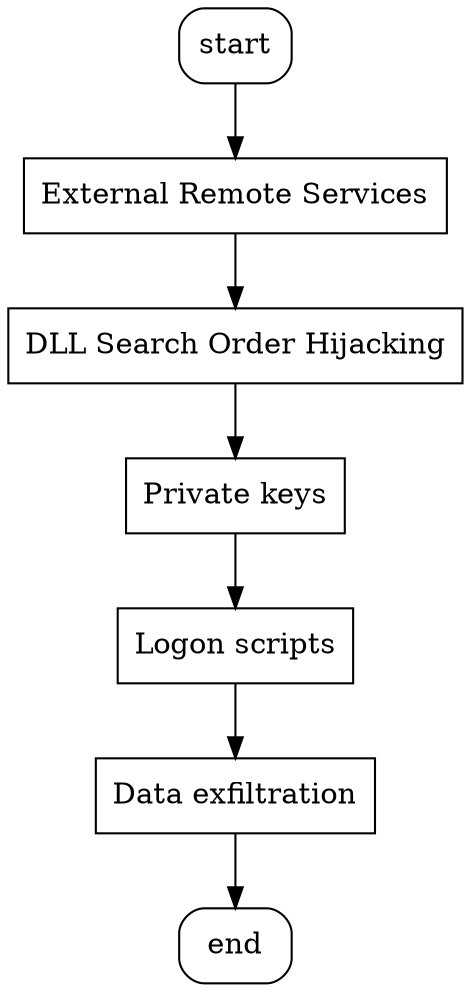 digraph more237 {
	// nodes
	1[label="start",shape=box,style=rounded];
	2[label="External Remote Services",shape=box];
		//P1;S1//
	3[label="DLL Search Order Hijacking",shape=box];
		//P2;F1;P3
		//P1=>P2;P2->F1;F1->P3//
	4[label="Private keys",shape=box];
		//P4;U1
		//P3=>P4//
	5[label="Logon scripts",shape=box];
		//P5;F2
		//P4=>P5//
	6[label="Data exfiltration",shape=box];
		//P6;F3
		//P5=>P6;F3->P6//
	7[label="end",shape=box,style=rounded];

	// edges
	1->2->3->4->5->6->7
}
